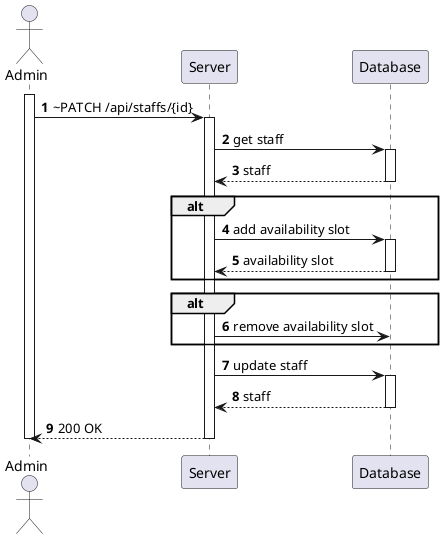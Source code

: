 @startuml process-view
autonumber

actor "Admin" as adm
participant "Server" as srv
participant "Database" as db

activate adm
    adm -> srv : ~PATCH /api/staffs/{id}
    activate srv
        srv -> db : get staff
        activate db
            db --> srv : staff
        deactivate db
alt
        srv -> db : add availability slot
        activate db
            db --> srv : availability slot
        deactivate db
end alt
alt
        srv -> db : remove availability slot
end alt
        srv -> db : update staff
        activate db
            db --> srv : staff
        deactivate db
        srv --> adm : 200 OK
    deactivate srv
deactivate adm


@enduml